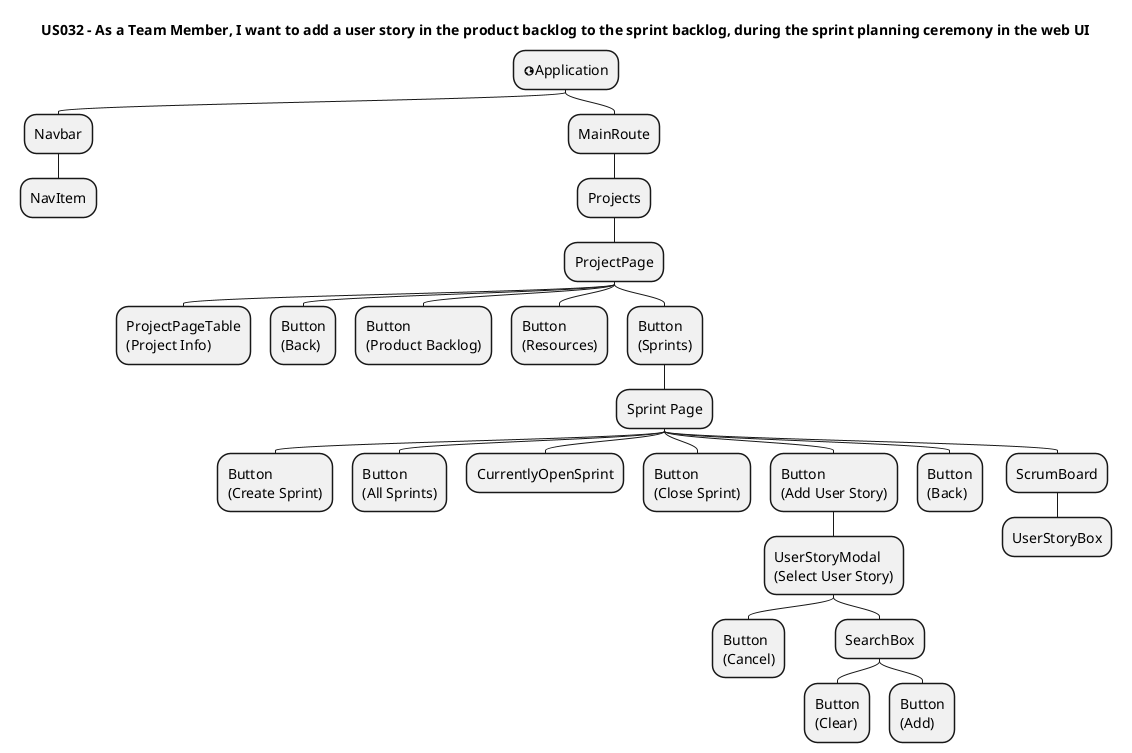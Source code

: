 @startmindmap

title US032 - As a Team Member, I want to add a user story in the product backlog to the sprint backlog, during the sprint planning ceremony in the web UI
top to bottom direction

* <&globe>Application
** Navbar
*** NavItem
** MainRoute
*** Projects
**** ProjectPage
***** ProjectPageTable\n(Project Info)
***** Button\n(Back)
***** Button\n(Product Backlog)
***** Button\n(Resources)
***** Button \n(Sprints)
****** Sprint Page
******* Button\n(Create Sprint)
******* Button\n(All Sprints)
******* CurrentlyOpenSprint
******* Button\n(Close Sprint)
******* Button\n(Add User Story)
******** UserStoryModal\n(Select User Story)
********* Button\n(Cancel)
********* SearchBox
********** Button\n(Clear)
********** Button\n(Add)
******* Button\n(Back)
******* ScrumBoard
******** UserStoryBox


@endmindmap
